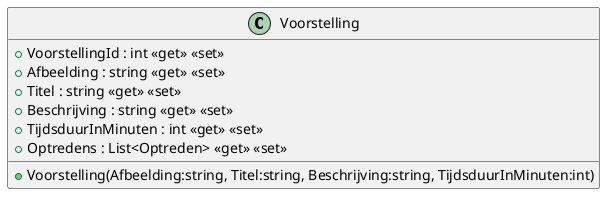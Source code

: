 @startuml
class Voorstelling {
    + VoorstellingId : int <<get>> <<set>>
    + Afbeelding : string <<get>> <<set>>
    + Titel : string <<get>> <<set>>
    + Beschrijving : string <<get>> <<set>>
    + TijdsduurInMinuten : int <<get>> <<set>>
    + Optredens : List<Optreden> <<get>> <<set>>
    + Voorstelling(Afbeelding:string, Titel:string, Beschrijving:string, TijdsduurInMinuten:int)
}
@enduml
